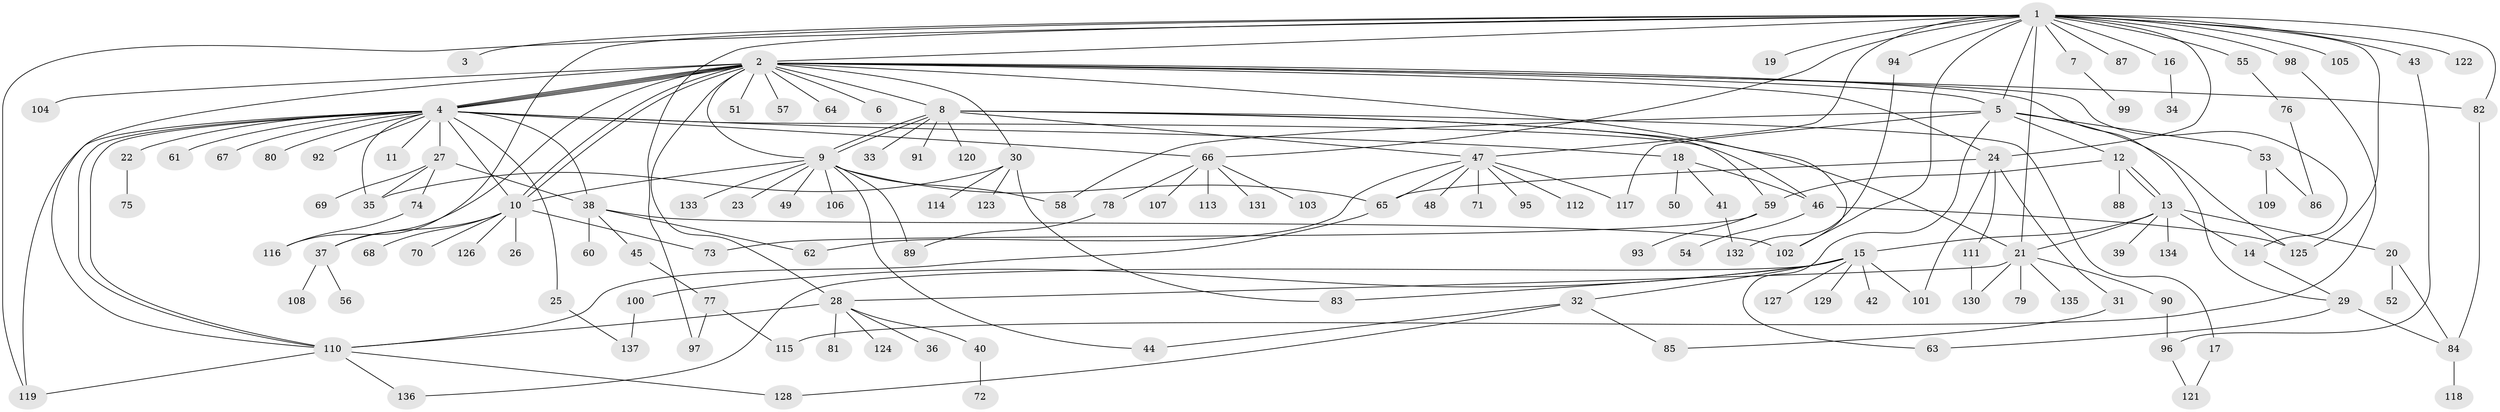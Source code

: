// coarse degree distribution, {23: 0.018518518518518517, 1: 0.5, 18: 0.009259259259259259, 8: 0.018518518518518517, 2: 0.21296296296296297, 17: 0.009259259259259259, 12: 0.009259259259259259, 9: 0.027777777777777776, 4: 0.027777777777777776, 5: 0.018518518518518517, 6: 0.037037037037037035, 11: 0.009259259259259259, 3: 0.10185185185185185}
// Generated by graph-tools (version 1.1) at 2025/41/03/06/25 10:41:47]
// undirected, 137 vertices, 196 edges
graph export_dot {
graph [start="1"]
  node [color=gray90,style=filled];
  1;
  2;
  3;
  4;
  5;
  6;
  7;
  8;
  9;
  10;
  11;
  12;
  13;
  14;
  15;
  16;
  17;
  18;
  19;
  20;
  21;
  22;
  23;
  24;
  25;
  26;
  27;
  28;
  29;
  30;
  31;
  32;
  33;
  34;
  35;
  36;
  37;
  38;
  39;
  40;
  41;
  42;
  43;
  44;
  45;
  46;
  47;
  48;
  49;
  50;
  51;
  52;
  53;
  54;
  55;
  56;
  57;
  58;
  59;
  60;
  61;
  62;
  63;
  64;
  65;
  66;
  67;
  68;
  69;
  70;
  71;
  72;
  73;
  74;
  75;
  76;
  77;
  78;
  79;
  80;
  81;
  82;
  83;
  84;
  85;
  86;
  87;
  88;
  89;
  90;
  91;
  92;
  93;
  94;
  95;
  96;
  97;
  98;
  99;
  100;
  101;
  102;
  103;
  104;
  105;
  106;
  107;
  108;
  109;
  110;
  111;
  112;
  113;
  114;
  115;
  116;
  117;
  118;
  119;
  120;
  121;
  122;
  123;
  124;
  125;
  126;
  127;
  128;
  129;
  130;
  131;
  132;
  133;
  134;
  135;
  136;
  137;
  1 -- 2;
  1 -- 3;
  1 -- 5;
  1 -- 7;
  1 -- 16;
  1 -- 19;
  1 -- 21;
  1 -- 24;
  1 -- 43;
  1 -- 47;
  1 -- 55;
  1 -- 66;
  1 -- 82;
  1 -- 87;
  1 -- 94;
  1 -- 97;
  1 -- 98;
  1 -- 102;
  1 -- 105;
  1 -- 116;
  1 -- 119;
  1 -- 122;
  1 -- 125;
  2 -- 4;
  2 -- 4;
  2 -- 4;
  2 -- 4;
  2 -- 5;
  2 -- 6;
  2 -- 8;
  2 -- 9;
  2 -- 10;
  2 -- 10;
  2 -- 14;
  2 -- 24;
  2 -- 28;
  2 -- 29;
  2 -- 30;
  2 -- 37;
  2 -- 51;
  2 -- 57;
  2 -- 64;
  2 -- 82;
  2 -- 102;
  2 -- 104;
  2 -- 110;
  4 -- 10;
  4 -- 11;
  4 -- 18;
  4 -- 22;
  4 -- 25;
  4 -- 27;
  4 -- 35;
  4 -- 38;
  4 -- 46;
  4 -- 61;
  4 -- 66;
  4 -- 67;
  4 -- 80;
  4 -- 92;
  4 -- 110;
  4 -- 110;
  4 -- 119;
  5 -- 12;
  5 -- 53;
  5 -- 58;
  5 -- 63;
  5 -- 117;
  5 -- 125;
  7 -- 99;
  8 -- 9;
  8 -- 9;
  8 -- 17;
  8 -- 21;
  8 -- 33;
  8 -- 47;
  8 -- 59;
  8 -- 91;
  8 -- 120;
  9 -- 10;
  9 -- 23;
  9 -- 44;
  9 -- 49;
  9 -- 58;
  9 -- 65;
  9 -- 89;
  9 -- 106;
  9 -- 133;
  10 -- 26;
  10 -- 37;
  10 -- 68;
  10 -- 70;
  10 -- 73;
  10 -- 126;
  12 -- 13;
  12 -- 13;
  12 -- 59;
  12 -- 88;
  13 -- 14;
  13 -- 15;
  13 -- 20;
  13 -- 21;
  13 -- 39;
  13 -- 134;
  14 -- 29;
  15 -- 32;
  15 -- 42;
  15 -- 83;
  15 -- 100;
  15 -- 101;
  15 -- 127;
  15 -- 129;
  15 -- 136;
  16 -- 34;
  17 -- 121;
  18 -- 41;
  18 -- 46;
  18 -- 50;
  20 -- 52;
  20 -- 84;
  21 -- 28;
  21 -- 79;
  21 -- 90;
  21 -- 130;
  21 -- 135;
  22 -- 75;
  24 -- 31;
  24 -- 65;
  24 -- 101;
  24 -- 111;
  25 -- 137;
  27 -- 35;
  27 -- 38;
  27 -- 69;
  27 -- 74;
  28 -- 36;
  28 -- 40;
  28 -- 81;
  28 -- 110;
  28 -- 124;
  29 -- 63;
  29 -- 84;
  30 -- 35;
  30 -- 83;
  30 -- 114;
  30 -- 123;
  31 -- 85;
  32 -- 44;
  32 -- 85;
  32 -- 128;
  37 -- 56;
  37 -- 108;
  38 -- 45;
  38 -- 60;
  38 -- 62;
  38 -- 102;
  40 -- 72;
  41 -- 132;
  43 -- 96;
  45 -- 77;
  46 -- 54;
  46 -- 125;
  47 -- 48;
  47 -- 62;
  47 -- 65;
  47 -- 71;
  47 -- 95;
  47 -- 112;
  47 -- 117;
  53 -- 86;
  53 -- 109;
  55 -- 76;
  59 -- 73;
  59 -- 93;
  65 -- 110;
  66 -- 78;
  66 -- 103;
  66 -- 107;
  66 -- 113;
  66 -- 131;
  74 -- 116;
  76 -- 86;
  77 -- 97;
  77 -- 115;
  78 -- 89;
  82 -- 84;
  84 -- 118;
  90 -- 96;
  94 -- 132;
  96 -- 121;
  98 -- 115;
  100 -- 137;
  110 -- 119;
  110 -- 128;
  110 -- 136;
  111 -- 130;
}
